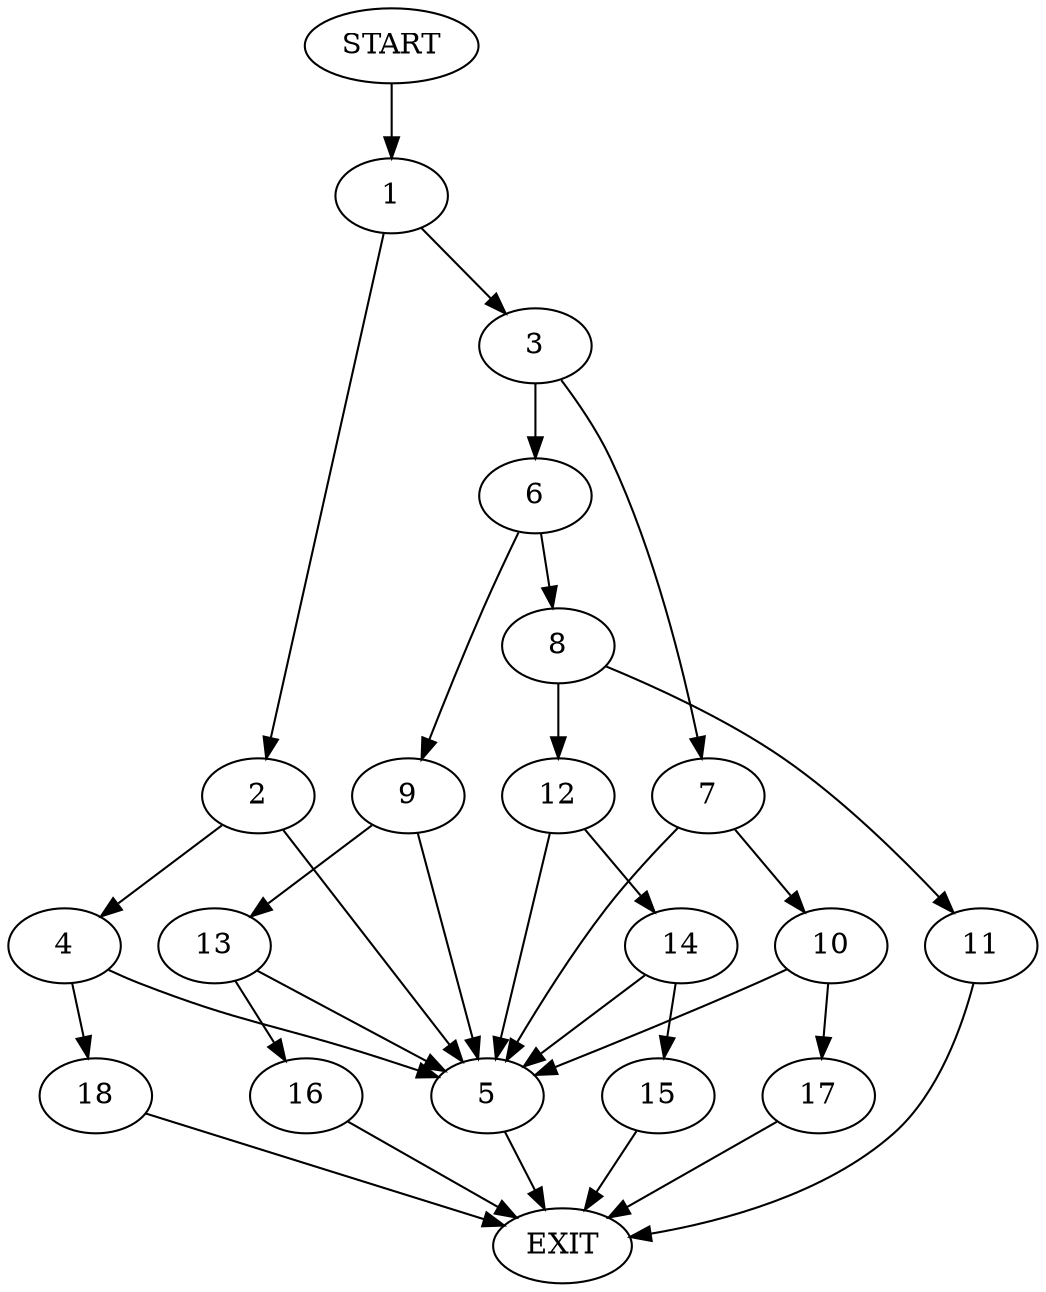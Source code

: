 digraph {
0 [label="START"]
19 [label="EXIT"]
0 -> 1
1 -> 2
1 -> 3
2 -> 4
2 -> 5
3 -> 6
3 -> 7
6 -> 8
6 -> 9
7 -> 10
7 -> 5
8 -> 11
8 -> 12
9 -> 13
9 -> 5
12 -> 14
12 -> 5
11 -> 19
14 -> 15
14 -> 5
5 -> 19
15 -> 19
13 -> 16
13 -> 5
16 -> 19
10 -> 17
10 -> 5
17 -> 19
4 -> 18
4 -> 5
18 -> 19
}
